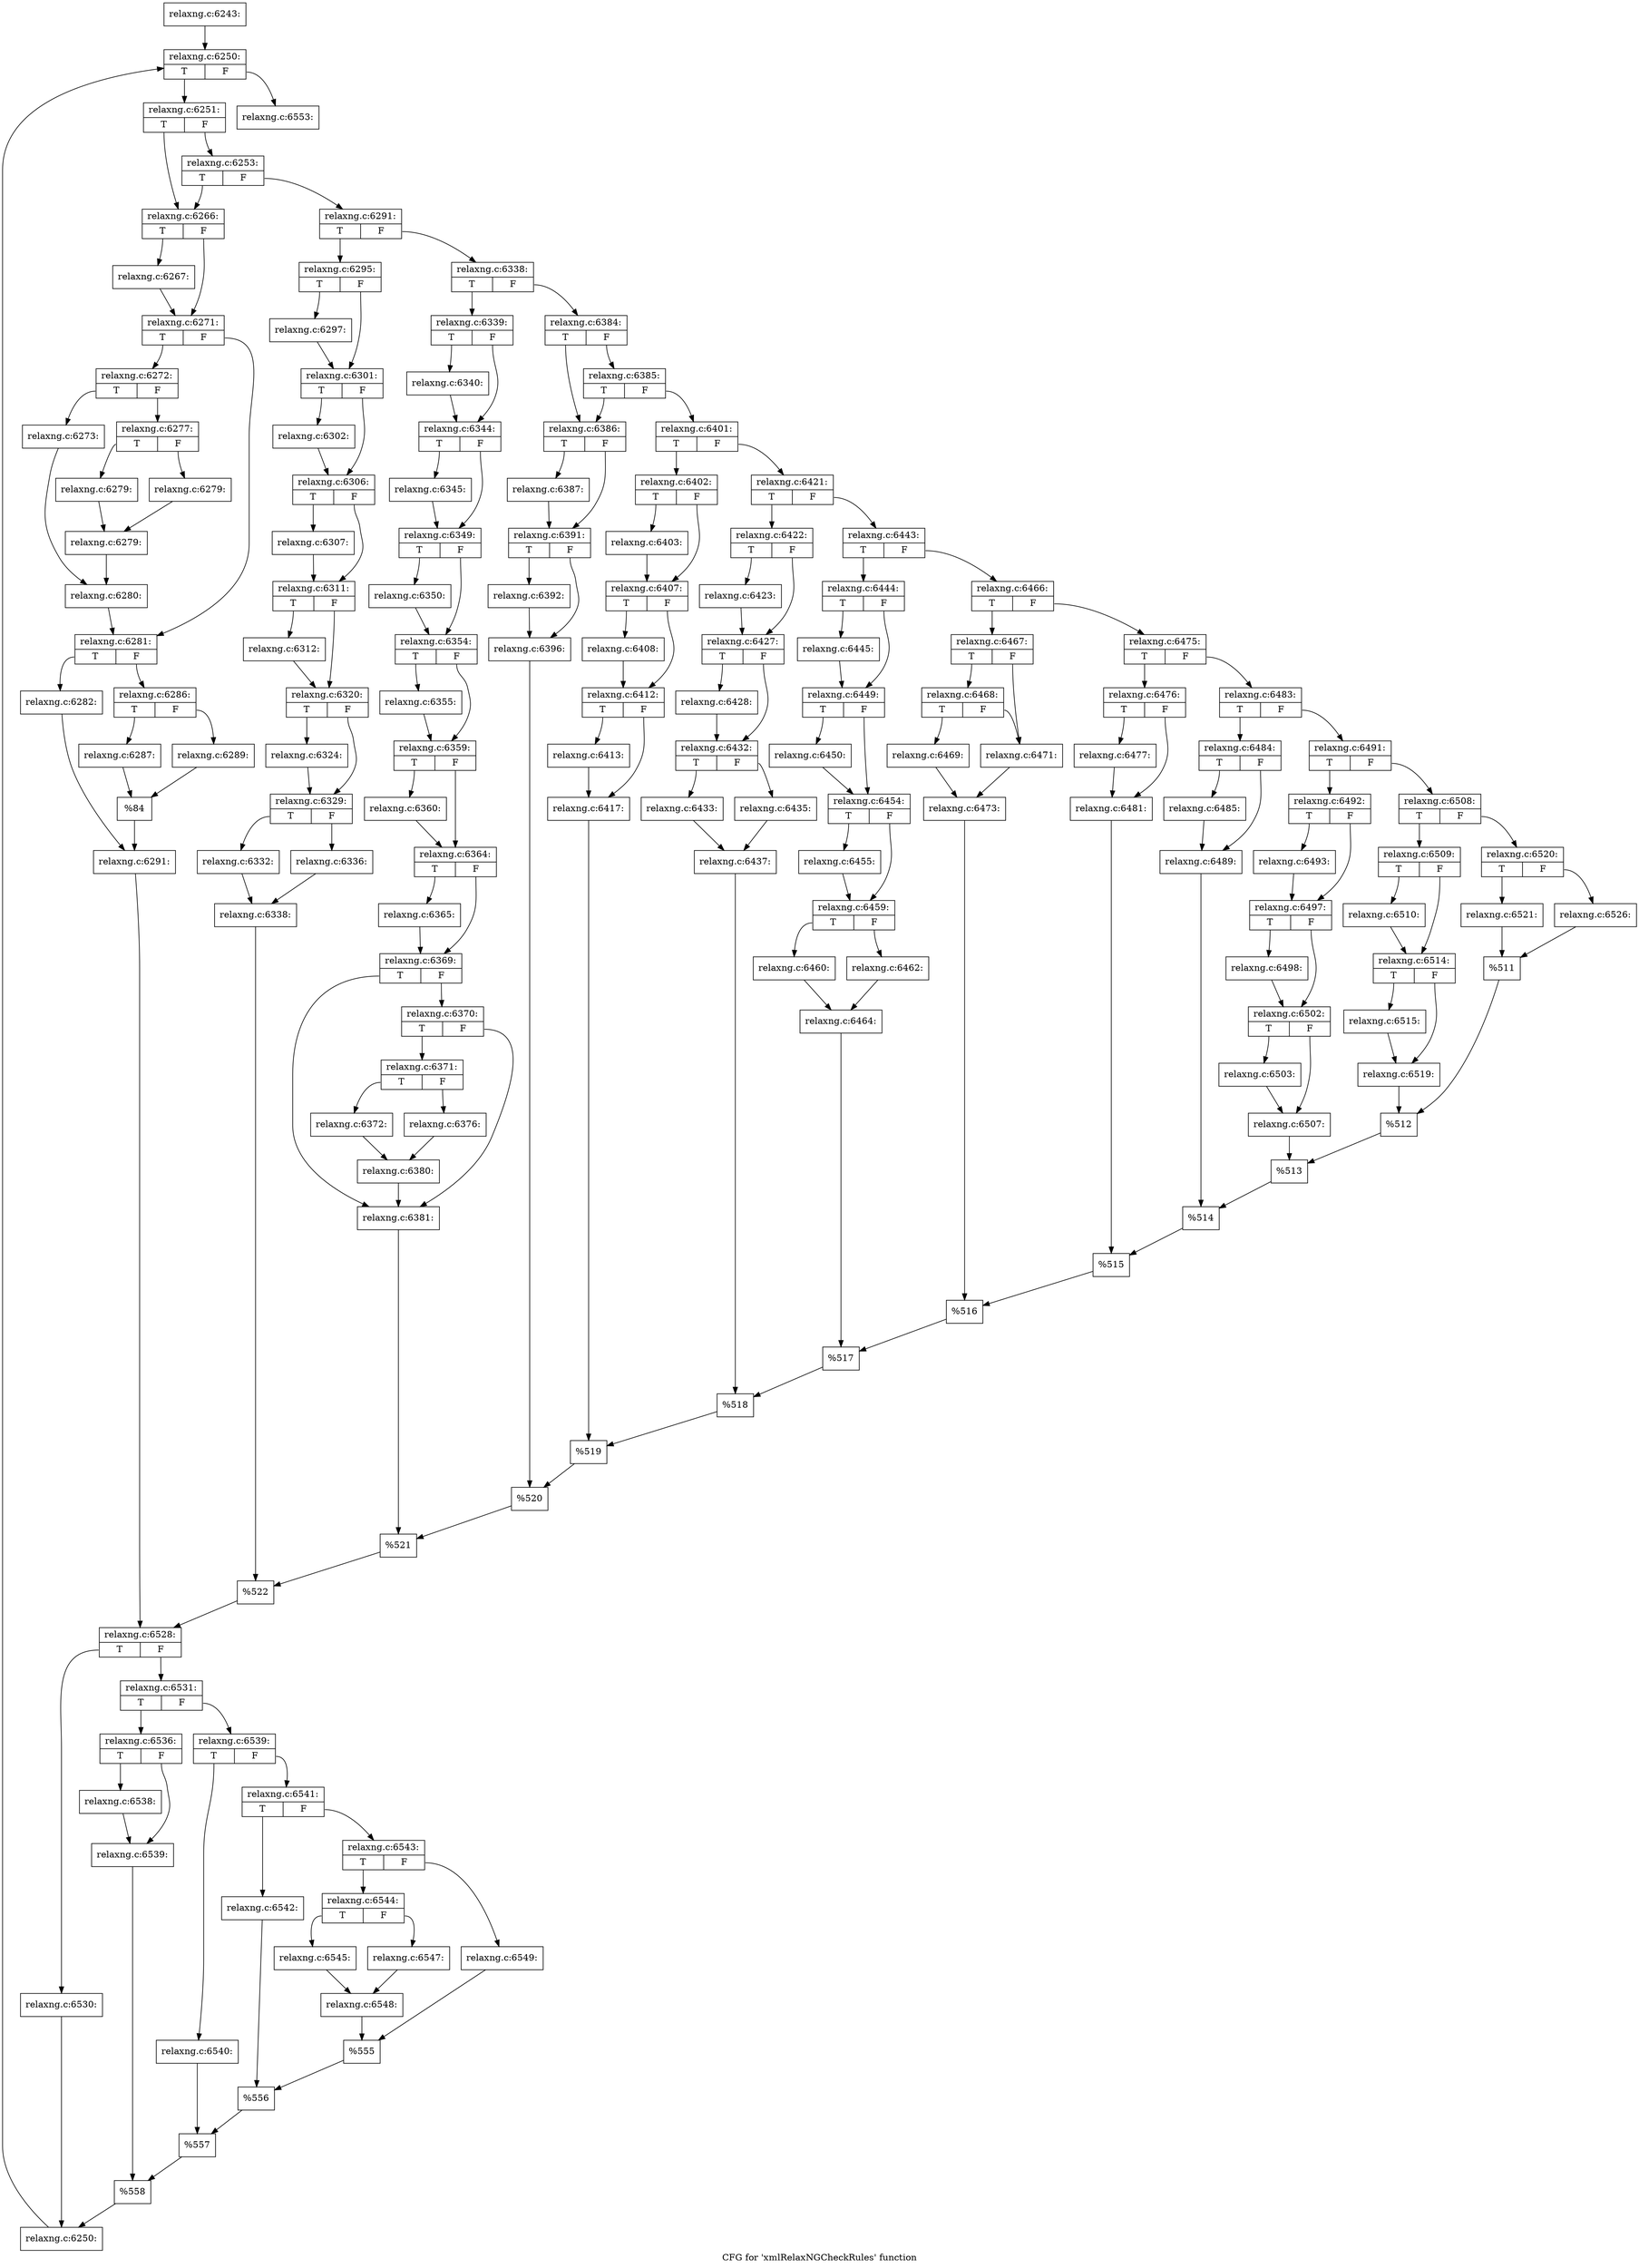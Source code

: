 digraph "CFG for 'xmlRelaxNGCheckRules' function" {
	label="CFG for 'xmlRelaxNGCheckRules' function";

	Node0x3d83010 [shape=record,label="{relaxng.c:6243:}"];
	Node0x3d83010 -> Node0x3da1f40;
	Node0x3da1f40 [shape=record,label="{relaxng.c:6250:|{<s0>T|<s1>F}}"];
	Node0x3da1f40:s0 -> Node0x3da2330;
	Node0x3da1f40:s1 -> Node0x3da2160;
	Node0x3da2330 [shape=record,label="{relaxng.c:6251:|{<s0>T|<s1>F}}"];
	Node0x3da2330:s0 -> Node0x3da2580;
	Node0x3da2330:s1 -> Node0x3da2670;
	Node0x3da2670 [shape=record,label="{relaxng.c:6253:|{<s0>T|<s1>F}}"];
	Node0x3da2670:s0 -> Node0x3da2580;
	Node0x3da2670:s1 -> Node0x3da2620;
	Node0x3da2580 [shape=record,label="{relaxng.c:6266:|{<s0>T|<s1>F}}"];
	Node0x3da2580:s0 -> Node0x3da2e60;
	Node0x3da2580:s1 -> Node0x3da2eb0;
	Node0x3da2e60 [shape=record,label="{relaxng.c:6267:}"];
	Node0x3da2e60 -> Node0x3da2eb0;
	Node0x3da2eb0 [shape=record,label="{relaxng.c:6271:|{<s0>T|<s1>F}}"];
	Node0x3da2eb0:s0 -> Node0x3c37a40;
	Node0x3da2eb0:s1 -> Node0x3c37a90;
	Node0x3c37a40 [shape=record,label="{relaxng.c:6272:|{<s0>T|<s1>F}}"];
	Node0x3c37a40:s0 -> Node0x3c37f80;
	Node0x3c37a40:s1 -> Node0x3c38020;
	Node0x3c37f80 [shape=record,label="{relaxng.c:6273:}"];
	Node0x3c37f80 -> Node0x3c37fd0;
	Node0x3c38020 [shape=record,label="{relaxng.c:6277:|{<s0>T|<s1>F}}"];
	Node0x3c38020:s0 -> Node0x3c3eca0;
	Node0x3c38020:s1 -> Node0x3c3ecf0;
	Node0x3c3eca0 [shape=record,label="{relaxng.c:6279:}"];
	Node0x3c3eca0 -> Node0x3c3ed40;
	Node0x3c3ecf0 [shape=record,label="{relaxng.c:6279:}"];
	Node0x3c3ecf0 -> Node0x3c3ed40;
	Node0x3c3ed40 [shape=record,label="{relaxng.c:6279:}"];
	Node0x3c3ed40 -> Node0x3c37fd0;
	Node0x3c37fd0 [shape=record,label="{relaxng.c:6280:}"];
	Node0x3c37fd0 -> Node0x3c37a90;
	Node0x3c37a90 [shape=record,label="{relaxng.c:6281:|{<s0>T|<s1>F}}"];
	Node0x3c37a90:s0 -> Node0x3da75a0;
	Node0x3c37a90:s1 -> Node0x3da7640;
	Node0x3da75a0 [shape=record,label="{relaxng.c:6282:}"];
	Node0x3da75a0 -> Node0x3da75f0;
	Node0x3da7640 [shape=record,label="{relaxng.c:6286:|{<s0>T|<s1>F}}"];
	Node0x3da7640:s0 -> Node0x3da8970;
	Node0x3da7640:s1 -> Node0x3da8a10;
	Node0x3da8970 [shape=record,label="{relaxng.c:6287:}"];
	Node0x3da8970 -> Node0x3da89c0;
	Node0x3da8a10 [shape=record,label="{relaxng.c:6289:}"];
	Node0x3da8a10 -> Node0x3da89c0;
	Node0x3da89c0 [shape=record,label="{%84}"];
	Node0x3da89c0 -> Node0x3da75f0;
	Node0x3da75f0 [shape=record,label="{relaxng.c:6291:}"];
	Node0x3da75f0 -> Node0x3da25d0;
	Node0x3da2620 [shape=record,label="{relaxng.c:6291:|{<s0>T|<s1>F}}"];
	Node0x3da2620:s0 -> Node0x3da97f0;
	Node0x3da2620:s1 -> Node0x3da9890;
	Node0x3da97f0 [shape=record,label="{relaxng.c:6295:|{<s0>T|<s1>F}}"];
	Node0x3da97f0:s0 -> Node0x3daa5c0;
	Node0x3da97f0:s1 -> Node0x3daa8e0;
	Node0x3daa5c0 [shape=record,label="{relaxng.c:6297:}"];
	Node0x3daa5c0 -> Node0x3daa8e0;
	Node0x3daa8e0 [shape=record,label="{relaxng.c:6301:|{<s0>T|<s1>F}}"];
	Node0x3daa8e0:s0 -> Node0x3dab050;
	Node0x3daa8e0:s1 -> Node0x3dab0a0;
	Node0x3dab050 [shape=record,label="{relaxng.c:6302:}"];
	Node0x3dab050 -> Node0x3dab0a0;
	Node0x3dab0a0 [shape=record,label="{relaxng.c:6306:|{<s0>T|<s1>F}}"];
	Node0x3dab0a0:s0 -> Node0x3dabab0;
	Node0x3dab0a0:s1 -> Node0x3dabb00;
	Node0x3dabab0 [shape=record,label="{relaxng.c:6307:}"];
	Node0x3dabab0 -> Node0x3dabb00;
	Node0x3dabb00 [shape=record,label="{relaxng.c:6311:|{<s0>T|<s1>F}}"];
	Node0x3dabb00:s0 -> Node0x3dac510;
	Node0x3dabb00:s1 -> Node0x3dac560;
	Node0x3dac510 [shape=record,label="{relaxng.c:6312:}"];
	Node0x3dac510 -> Node0x3dac560;
	Node0x3dac560 [shape=record,label="{relaxng.c:6320:|{<s0>T|<s1>F}}"];
	Node0x3dac560:s0 -> Node0x3dad580;
	Node0x3dac560:s1 -> Node0x3dad5d0;
	Node0x3dad580 [shape=record,label="{relaxng.c:6324:}"];
	Node0x3dad580 -> Node0x3dad5d0;
	Node0x3dad5d0 [shape=record,label="{relaxng.c:6329:|{<s0>T|<s1>F}}"];
	Node0x3dad5d0:s0 -> Node0x3dae770;
	Node0x3dad5d0:s1 -> Node0x3dae810;
	Node0x3dae770 [shape=record,label="{relaxng.c:6332:}"];
	Node0x3dae770 -> Node0x3dae7c0;
	Node0x3dae810 [shape=record,label="{relaxng.c:6336:}"];
	Node0x3dae810 -> Node0x3dae7c0;
	Node0x3dae7c0 [shape=record,label="{relaxng.c:6338:}"];
	Node0x3dae7c0 -> Node0x3da9840;
	Node0x3da9890 [shape=record,label="{relaxng.c:6338:|{<s0>T|<s1>F}}"];
	Node0x3da9890:s0 -> Node0x3daf620;
	Node0x3da9890:s1 -> Node0x3daf6c0;
	Node0x3daf620 [shape=record,label="{relaxng.c:6339:|{<s0>T|<s1>F}}"];
	Node0x3daf620:s0 -> Node0x3dafbb0;
	Node0x3daf620:s1 -> Node0x3dafc00;
	Node0x3dafbb0 [shape=record,label="{relaxng.c:6340:}"];
	Node0x3dafbb0 -> Node0x3dafc00;
	Node0x3dafc00 [shape=record,label="{relaxng.c:6344:|{<s0>T|<s1>F}}"];
	Node0x3dafc00:s0 -> Node0x3db06b0;
	Node0x3dafc00:s1 -> Node0x3db0700;
	Node0x3db06b0 [shape=record,label="{relaxng.c:6345:}"];
	Node0x3db06b0 -> Node0x3db0700;
	Node0x3db0700 [shape=record,label="{relaxng.c:6349:|{<s0>T|<s1>F}}"];
	Node0x3db0700:s0 -> Node0x3db1210;
	Node0x3db0700:s1 -> Node0x3db1260;
	Node0x3db1210 [shape=record,label="{relaxng.c:6350:}"];
	Node0x3db1210 -> Node0x3db1260;
	Node0x3db1260 [shape=record,label="{relaxng.c:6354:|{<s0>T|<s1>F}}"];
	Node0x3db1260:s0 -> Node0x3db1d70;
	Node0x3db1260:s1 -> Node0x3db1dc0;
	Node0x3db1d70 [shape=record,label="{relaxng.c:6355:}"];
	Node0x3db1d70 -> Node0x3db1dc0;
	Node0x3db1dc0 [shape=record,label="{relaxng.c:6359:|{<s0>T|<s1>F}}"];
	Node0x3db1dc0:s0 -> Node0x3db2920;
	Node0x3db1dc0:s1 -> Node0x3db2970;
	Node0x3db2920 [shape=record,label="{relaxng.c:6360:}"];
	Node0x3db2920 -> Node0x3db2970;
	Node0x3db2970 [shape=record,label="{relaxng.c:6364:|{<s0>T|<s1>F}}"];
	Node0x3db2970:s0 -> Node0x3db3480;
	Node0x3db2970:s1 -> Node0x3db34d0;
	Node0x3db3480 [shape=record,label="{relaxng.c:6365:}"];
	Node0x3db3480 -> Node0x3db34d0;
	Node0x3db34d0 [shape=record,label="{relaxng.c:6369:|{<s0>T|<s1>F}}"];
	Node0x3db34d0:s0 -> Node0x3db4030;
	Node0x3db34d0:s1 -> Node0x3db4080;
	Node0x3db4080 [shape=record,label="{relaxng.c:6370:|{<s0>T|<s1>F}}"];
	Node0x3db4080:s0 -> Node0x3db3fe0;
	Node0x3db4080:s1 -> Node0x3db4030;
	Node0x3db3fe0 [shape=record,label="{relaxng.c:6371:|{<s0>T|<s1>F}}"];
	Node0x3db3fe0:s0 -> Node0x3db4820;
	Node0x3db3fe0:s1 -> Node0x3db48c0;
	Node0x3db4820 [shape=record,label="{relaxng.c:6372:}"];
	Node0x3db4820 -> Node0x3db4870;
	Node0x3db48c0 [shape=record,label="{relaxng.c:6376:}"];
	Node0x3db48c0 -> Node0x3db4870;
	Node0x3db4870 [shape=record,label="{relaxng.c:6380:}"];
	Node0x3db4870 -> Node0x3db4030;
	Node0x3db4030 [shape=record,label="{relaxng.c:6381:}"];
	Node0x3db4030 -> Node0x3daf670;
	Node0x3daf6c0 [shape=record,label="{relaxng.c:6384:|{<s0>T|<s1>F}}"];
	Node0x3daf6c0:s0 -> Node0x3db6630;
	Node0x3daf6c0:s1 -> Node0x3db6720;
	Node0x3db6720 [shape=record,label="{relaxng.c:6385:|{<s0>T|<s1>F}}"];
	Node0x3db6720:s0 -> Node0x3db6630;
	Node0x3db6720:s1 -> Node0x3db66d0;
	Node0x3db6630 [shape=record,label="{relaxng.c:6386:|{<s0>T|<s1>F}}"];
	Node0x3db6630:s0 -> Node0x3db6f70;
	Node0x3db6630:s1 -> Node0x3db6fc0;
	Node0x3db6f70 [shape=record,label="{relaxng.c:6387:}"];
	Node0x3db6f70 -> Node0x3db6fc0;
	Node0x3db6fc0 [shape=record,label="{relaxng.c:6391:|{<s0>T|<s1>F}}"];
	Node0x3db6fc0:s0 -> Node0x3db7a70;
	Node0x3db6fc0:s1 -> Node0x3db7ac0;
	Node0x3db7a70 [shape=record,label="{relaxng.c:6392:}"];
	Node0x3db7a70 -> Node0x3db7ac0;
	Node0x3db7ac0 [shape=record,label="{relaxng.c:6396:}"];
	Node0x3db7ac0 -> Node0x3db6680;
	Node0x3db66d0 [shape=record,label="{relaxng.c:6401:|{<s0>T|<s1>F}}"];
	Node0x3db66d0:s0 -> Node0x378e410;
	Node0x3db66d0:s1 -> Node0x3db9a20;
	Node0x378e410 [shape=record,label="{relaxng.c:6402:|{<s0>T|<s1>F}}"];
	Node0x378e410:s0 -> Node0x3db9f10;
	Node0x378e410:s1 -> Node0x3db9f60;
	Node0x3db9f10 [shape=record,label="{relaxng.c:6403:}"];
	Node0x3db9f10 -> Node0x3db9f60;
	Node0x3db9f60 [shape=record,label="{relaxng.c:6407:|{<s0>T|<s1>F}}"];
	Node0x3db9f60:s0 -> Node0x3dba7a0;
	Node0x3db9f60:s1 -> Node0x3dba7f0;
	Node0x3dba7a0 [shape=record,label="{relaxng.c:6408:}"];
	Node0x3dba7a0 -> Node0x3dba7f0;
	Node0x3dba7f0 [shape=record,label="{relaxng.c:6412:|{<s0>T|<s1>F}}"];
	Node0x3dba7f0:s0 -> Node0x3dbb200;
	Node0x3dba7f0:s1 -> Node0x3dbb250;
	Node0x3dbb200 [shape=record,label="{relaxng.c:6413:}"];
	Node0x3dbb200 -> Node0x3dbb250;
	Node0x3dbb250 [shape=record,label="{relaxng.c:6417:}"];
	Node0x3dbb250 -> Node0x3db9a70;
	Node0x3db9a20 [shape=record,label="{relaxng.c:6421:|{<s0>T|<s1>F}}"];
	Node0x3db9a20:s0 -> Node0x3dbc5a0;
	Node0x3db9a20:s1 -> Node0x3dbc640;
	Node0x3dbc5a0 [shape=record,label="{relaxng.c:6422:|{<s0>T|<s1>F}}"];
	Node0x3dbc5a0:s0 -> Node0x3dbcab0;
	Node0x3dbc5a0:s1 -> Node0x3dbcb00;
	Node0x3dbcab0 [shape=record,label="{relaxng.c:6423:}"];
	Node0x3dbcab0 -> Node0x3dbcb00;
	Node0x3dbcb00 [shape=record,label="{relaxng.c:6427:|{<s0>T|<s1>F}}"];
	Node0x3dbcb00:s0 -> Node0x3dbd4b0;
	Node0x3dbcb00:s1 -> Node0x3dbd500;
	Node0x3dbd4b0 [shape=record,label="{relaxng.c:6428:}"];
	Node0x3dbd4b0 -> Node0x3dbd500;
	Node0x3dbd500 [shape=record,label="{relaxng.c:6432:|{<s0>T|<s1>F}}"];
	Node0x3dbd500:s0 -> Node0x3dbe000;
	Node0x3dbd500:s1 -> Node0x3dbe0a0;
	Node0x3dbe000 [shape=record,label="{relaxng.c:6433:}"];
	Node0x3dbe000 -> Node0x3dbe050;
	Node0x3dbe0a0 [shape=record,label="{relaxng.c:6435:}"];
	Node0x3dbe0a0 -> Node0x3dbe050;
	Node0x3dbe050 [shape=record,label="{relaxng.c:6437:}"];
	Node0x3dbe050 -> Node0x3dbc5f0;
	Node0x3dbc640 [shape=record,label="{relaxng.c:6443:|{<s0>T|<s1>F}}"];
	Node0x3dbc640:s0 -> Node0x3dbf1f0;
	Node0x3dbc640:s1 -> Node0x3dbf290;
	Node0x3dbf1f0 [shape=record,label="{relaxng.c:6444:|{<s0>T|<s1>F}}"];
	Node0x3dbf1f0:s0 -> Node0x3dbf780;
	Node0x3dbf1f0:s1 -> Node0x3dbf7d0;
	Node0x3dbf780 [shape=record,label="{relaxng.c:6445:}"];
	Node0x3dbf780 -> Node0x3dbf7d0;
	Node0x3dbf7d0 [shape=record,label="{relaxng.c:6449:|{<s0>T|<s1>F}}"];
	Node0x3dbf7d0:s0 -> Node0x3dc0280;
	Node0x3dbf7d0:s1 -> Node0x3dc02d0;
	Node0x3dc0280 [shape=record,label="{relaxng.c:6450:}"];
	Node0x3dc0280 -> Node0x3dc02d0;
	Node0x3dc02d0 [shape=record,label="{relaxng.c:6454:|{<s0>T|<s1>F}}"];
	Node0x3dc02d0:s0 -> Node0x3baf370;
	Node0x3dc02d0:s1 -> Node0x3baf3c0;
	Node0x3baf370 [shape=record,label="{relaxng.c:6455:}"];
	Node0x3baf370 -> Node0x3baf3c0;
	Node0x3baf3c0 [shape=record,label="{relaxng.c:6459:|{<s0>T|<s1>F}}"];
	Node0x3baf3c0:s0 -> Node0x3bafe90;
	Node0x3baf3c0:s1 -> Node0x3baff30;
	Node0x3bafe90 [shape=record,label="{relaxng.c:6460:}"];
	Node0x3bafe90 -> Node0x3bafee0;
	Node0x3baff30 [shape=record,label="{relaxng.c:6462:}"];
	Node0x3baff30 -> Node0x3bafee0;
	Node0x3bafee0 [shape=record,label="{relaxng.c:6464:}"];
	Node0x3bafee0 -> Node0x3dbf240;
	Node0x3dbf290 [shape=record,label="{relaxng.c:6466:|{<s0>T|<s1>F}}"];
	Node0x3dbf290:s0 -> Node0x3bb0e90;
	Node0x3dbf290:s1 -> Node0x3bb0f30;
	Node0x3bb0e90 [shape=record,label="{relaxng.c:6467:|{<s0>T|<s1>F}}"];
	Node0x3bb0e90:s0 -> Node0x3bb2f80;
	Node0x3bb0e90:s1 -> Node0x3bb2f30;
	Node0x3bb2f80 [shape=record,label="{relaxng.c:6468:|{<s0>T|<s1>F}}"];
	Node0x3bb2f80:s0 -> Node0x3bb2e90;
	Node0x3bb2f80:s1 -> Node0x3bb2f30;
	Node0x3bb2e90 [shape=record,label="{relaxng.c:6469:}"];
	Node0x3bb2e90 -> Node0x3bb2ee0;
	Node0x3bb2f30 [shape=record,label="{relaxng.c:6471:}"];
	Node0x3bb2f30 -> Node0x3bb2ee0;
	Node0x3bb2ee0 [shape=record,label="{relaxng.c:6473:}"];
	Node0x3bb2ee0 -> Node0x3bb0ee0;
	Node0x3bb0f30 [shape=record,label="{relaxng.c:6475:|{<s0>T|<s1>F}}"];
	Node0x3bb0f30:s0 -> Node0x3dc7bf0;
	Node0x3bb0f30:s1 -> Node0x3dc7c90;
	Node0x3dc7bf0 [shape=record,label="{relaxng.c:6476:|{<s0>T|<s1>F}}"];
	Node0x3dc7bf0:s0 -> Node0x3dc8180;
	Node0x3dc7bf0:s1 -> Node0x3dc81d0;
	Node0x3dc8180 [shape=record,label="{relaxng.c:6477:}"];
	Node0x3dc8180 -> Node0x3dc81d0;
	Node0x3dc81d0 [shape=record,label="{relaxng.c:6481:}"];
	Node0x3dc81d0 -> Node0x3dc7c40;
	Node0x3dc7c90 [shape=record,label="{relaxng.c:6483:|{<s0>T|<s1>F}}"];
	Node0x3dc7c90:s0 -> Node0x3dc93e0;
	Node0x3dc7c90:s1 -> Node0x3dc9480;
	Node0x3dc93e0 [shape=record,label="{relaxng.c:6484:|{<s0>T|<s1>F}}"];
	Node0x3dc93e0:s0 -> Node0x3dc9970;
	Node0x3dc93e0:s1 -> Node0x3dc99c0;
	Node0x3dc9970 [shape=record,label="{relaxng.c:6485:}"];
	Node0x3dc9970 -> Node0x3dc99c0;
	Node0x3dc99c0 [shape=record,label="{relaxng.c:6489:}"];
	Node0x3dc99c0 -> Node0x3dc9430;
	Node0x3dc9480 [shape=record,label="{relaxng.c:6491:|{<s0>T|<s1>F}}"];
	Node0x3dc9480:s0 -> Node0x3dcabd0;
	Node0x3dc9480:s1 -> Node0x3dcac70;
	Node0x3dcabd0 [shape=record,label="{relaxng.c:6492:|{<s0>T|<s1>F}}"];
	Node0x3dcabd0:s0 -> Node0x3dcb160;
	Node0x3dcabd0:s1 -> Node0x3dcb1b0;
	Node0x3dcb160 [shape=record,label="{relaxng.c:6493:}"];
	Node0x3dcb160 -> Node0x3dcb1b0;
	Node0x3dcb1b0 [shape=record,label="{relaxng.c:6497:|{<s0>T|<s1>F}}"];
	Node0x3dcb1b0:s0 -> Node0x3dcbc50;
	Node0x3dcb1b0:s1 -> Node0x3dcbca0;
	Node0x3dcbc50 [shape=record,label="{relaxng.c:6498:}"];
	Node0x3dcbc50 -> Node0x3dcbca0;
	Node0x3dcbca0 [shape=record,label="{relaxng.c:6502:|{<s0>T|<s1>F}}"];
	Node0x3dcbca0:s0 -> Node0x3dcc7b0;
	Node0x3dcbca0:s1 -> Node0x3dcc800;
	Node0x3dcc7b0 [shape=record,label="{relaxng.c:6503:}"];
	Node0x3dcc7b0 -> Node0x3dcc800;
	Node0x3dcc800 [shape=record,label="{relaxng.c:6507:}"];
	Node0x3dcc800 -> Node0x3dcac20;
	Node0x3dcac70 [shape=record,label="{relaxng.c:6508:|{<s0>T|<s1>F}}"];
	Node0x3dcac70:s0 -> Node0x3dcd4d0;
	Node0x3dcac70:s1 -> Node0x3dcd570;
	Node0x3dcd4d0 [shape=record,label="{relaxng.c:6509:|{<s0>T|<s1>F}}"];
	Node0x3dcd4d0:s0 -> Node0x3dcda60;
	Node0x3dcd4d0:s1 -> Node0x3dcdab0;
	Node0x3dcda60 [shape=record,label="{relaxng.c:6510:}"];
	Node0x3dcda60 -> Node0x3dcdab0;
	Node0x3dcdab0 [shape=record,label="{relaxng.c:6514:|{<s0>T|<s1>F}}"];
	Node0x3dcdab0:s0 -> Node0x3dce560;
	Node0x3dcdab0:s1 -> Node0x3dce5b0;
	Node0x3dce560 [shape=record,label="{relaxng.c:6515:}"];
	Node0x3dce560 -> Node0x3dce5b0;
	Node0x3dce5b0 [shape=record,label="{relaxng.c:6519:}"];
	Node0x3dce5b0 -> Node0x3dcd520;
	Node0x3dcd570 [shape=record,label="{relaxng.c:6520:|{<s0>T|<s1>F}}"];
	Node0x3dcd570:s0 -> Node0x3dcf280;
	Node0x3dcd570:s1 -> Node0x3dcf320;
	Node0x3dcf280 [shape=record,label="{relaxng.c:6521:}"];
	Node0x3dcf280 -> Node0x3dcf2d0;
	Node0x3dcf320 [shape=record,label="{relaxng.c:6526:}"];
	Node0x3dcf320 -> Node0x3dcf2d0;
	Node0x3dcf2d0 [shape=record,label="{%511}"];
	Node0x3dcf2d0 -> Node0x3dcd520;
	Node0x3dcd520 [shape=record,label="{%512}"];
	Node0x3dcd520 -> Node0x3dcac20;
	Node0x3dcac20 [shape=record,label="{%513}"];
	Node0x3dcac20 -> Node0x3dc9430;
	Node0x3dc9430 [shape=record,label="{%514}"];
	Node0x3dc9430 -> Node0x3dc7c40;
	Node0x3dc7c40 [shape=record,label="{%515}"];
	Node0x3dc7c40 -> Node0x3bb0ee0;
	Node0x3bb0ee0 [shape=record,label="{%516}"];
	Node0x3bb0ee0 -> Node0x3dbf240;
	Node0x3dbf240 [shape=record,label="{%517}"];
	Node0x3dbf240 -> Node0x3dbc5f0;
	Node0x3dbc5f0 [shape=record,label="{%518}"];
	Node0x3dbc5f0 -> Node0x3db9a70;
	Node0x3db9a70 [shape=record,label="{%519}"];
	Node0x3db9a70 -> Node0x3db6680;
	Node0x3db6680 [shape=record,label="{%520}"];
	Node0x3db6680 -> Node0x3daf670;
	Node0x3daf670 [shape=record,label="{%521}"];
	Node0x3daf670 -> Node0x3da9840;
	Node0x3da9840 [shape=record,label="{%522}"];
	Node0x3da9840 -> Node0x3da25d0;
	Node0x3da25d0 [shape=record,label="{relaxng.c:6528:|{<s0>T|<s1>F}}"];
	Node0x3da25d0:s0 -> Node0x3db9740;
	Node0x3da25d0:s1 -> Node0x3dd1940;
	Node0x3db9740 [shape=record,label="{relaxng.c:6530:}"];
	Node0x3db9740 -> Node0x3dcffc0;
	Node0x3dd1940 [shape=record,label="{relaxng.c:6531:|{<s0>T|<s1>F}}"];
	Node0x3dd1940:s0 -> Node0x3dd1fb0;
	Node0x3dd1940:s1 -> Node0x3dd2050;
	Node0x3dd1fb0 [shape=record,label="{relaxng.c:6536:|{<s0>T|<s1>F}}"];
	Node0x3dd1fb0:s0 -> Node0x3dd2600;
	Node0x3dd1fb0:s1 -> Node0x3dd2650;
	Node0x3dd2600 [shape=record,label="{relaxng.c:6538:}"];
	Node0x3dd2600 -> Node0x3dd2650;
	Node0x3dd2650 [shape=record,label="{relaxng.c:6539:}"];
	Node0x3dd2650 -> Node0x3dd2000;
	Node0x3dd2050 [shape=record,label="{relaxng.c:6539:|{<s0>T|<s1>F}}"];
	Node0x3dd2050:s0 -> Node0x3dd2d70;
	Node0x3dd2050:s1 -> Node0x3dd3220;
	Node0x3dd2d70 [shape=record,label="{relaxng.c:6540:}"];
	Node0x3dd2d70 -> Node0x3dd31d0;
	Node0x3dd3220 [shape=record,label="{relaxng.c:6541:|{<s0>T|<s1>F}}"];
	Node0x3dd3220:s0 -> Node0x3dd3650;
	Node0x3dd3220:s1 -> Node0x3dd36f0;
	Node0x3dd3650 [shape=record,label="{relaxng.c:6542:}"];
	Node0x3dd3650 -> Node0x3dd36a0;
	Node0x3dd36f0 [shape=record,label="{relaxng.c:6543:|{<s0>T|<s1>F}}"];
	Node0x3dd36f0:s0 -> Node0x3dd3ba0;
	Node0x3dd36f0:s1 -> Node0x3dd3c40;
	Node0x3dd3ba0 [shape=record,label="{relaxng.c:6544:|{<s0>T|<s1>F}}"];
	Node0x3dd3ba0:s0 -> Node0x3dd3f80;
	Node0x3dd3ba0:s1 -> Node0x3dd4020;
	Node0x3dd3f80 [shape=record,label="{relaxng.c:6545:}"];
	Node0x3dd3f80 -> Node0x3dd3fd0;
	Node0x3dd4020 [shape=record,label="{relaxng.c:6547:}"];
	Node0x3dd4020 -> Node0x3dd3fd0;
	Node0x3dd3fd0 [shape=record,label="{relaxng.c:6548:}"];
	Node0x3dd3fd0 -> Node0x3dd3bf0;
	Node0x3dd3c40 [shape=record,label="{relaxng.c:6549:}"];
	Node0x3dd3c40 -> Node0x3dd3bf0;
	Node0x3dd3bf0 [shape=record,label="{%555}"];
	Node0x3dd3bf0 -> Node0x3dd36a0;
	Node0x3dd36a0 [shape=record,label="{%556}"];
	Node0x3dd36a0 -> Node0x3dd31d0;
	Node0x3dd31d0 [shape=record,label="{%557}"];
	Node0x3dd31d0 -> Node0x3dd2000;
	Node0x3dd2000 [shape=record,label="{%558}"];
	Node0x3dd2000 -> Node0x3dcffc0;
	Node0x3dcffc0 [shape=record,label="{relaxng.c:6250:}"];
	Node0x3dcffc0 -> Node0x3da1f40;
	Node0x3da2160 [shape=record,label="{relaxng.c:6553:}"];
}
